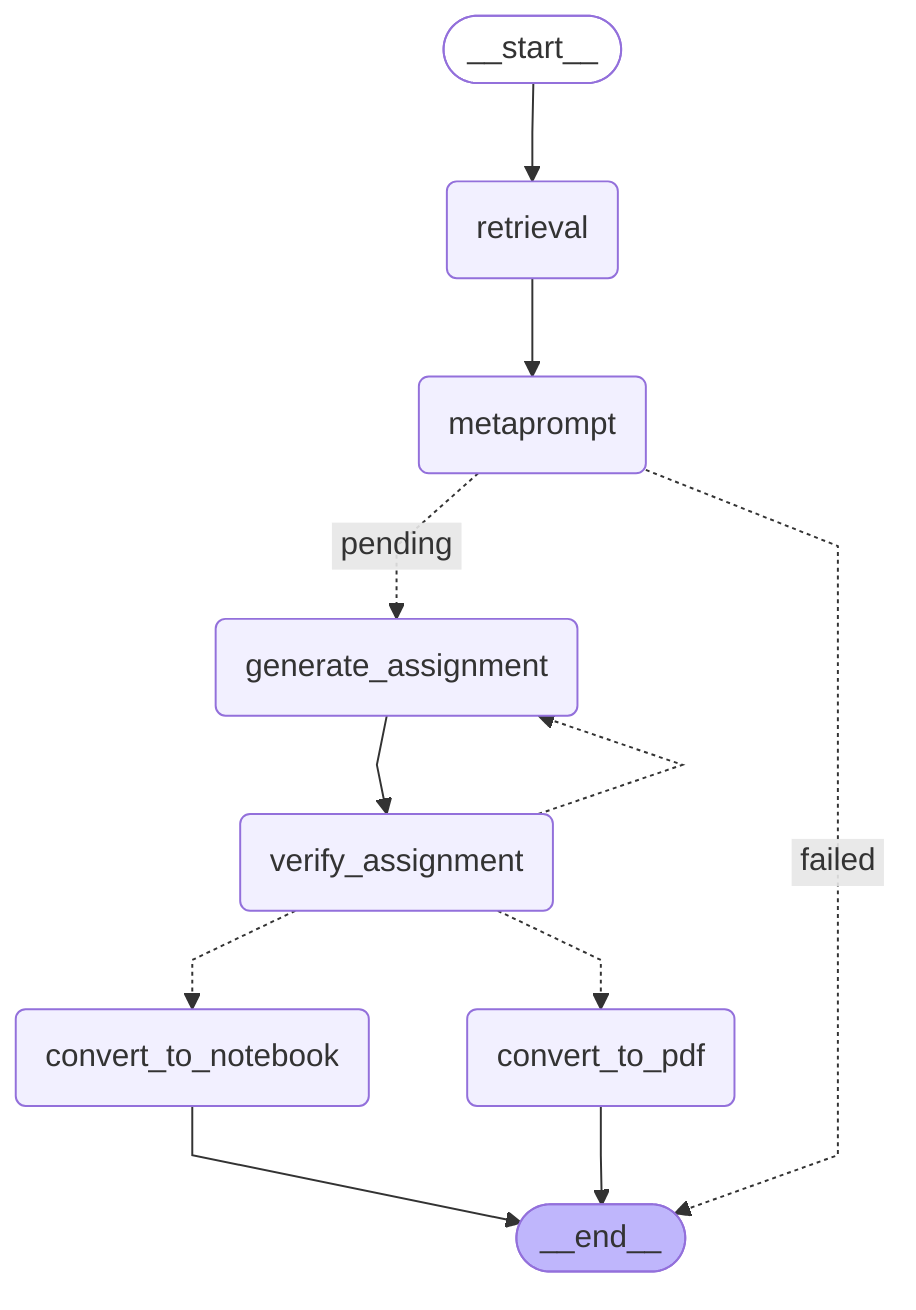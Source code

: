 ---
config:
  flowchart:
    curve: linear
---
graph TD;
	__start__([<p>__start__</p>]):::first
	retrieval(retrieval)
	metaprompt(metaprompt)
	generate_assignment(generate_assignment)
	verify_assignment(verify_assignment)
	convert_to_notebook(convert_to_notebook)
	convert_to_pdf(convert_to_pdf)
	__end__([<p>__end__</p>]):::last
	__start__ --> retrieval;
	convert_to_notebook --> __end__;
	convert_to_pdf --> __end__;
	generate_assignment --> verify_assignment;
	retrieval --> metaprompt;
	metaprompt -. &nbsp;failed&nbsp; .-> __end__;
	metaprompt -. &nbsp;pending&nbsp; .-> generate_assignment;
	verify_assignment -.-> convert_to_notebook;
	verify_assignment -.-> convert_to_pdf;
	verify_assignment -.-> generate_assignment;
	classDef default fill:#f2f0ff,line-height:1.2
	classDef first fill-opacity:0
	classDef last fill:#bfb6fc